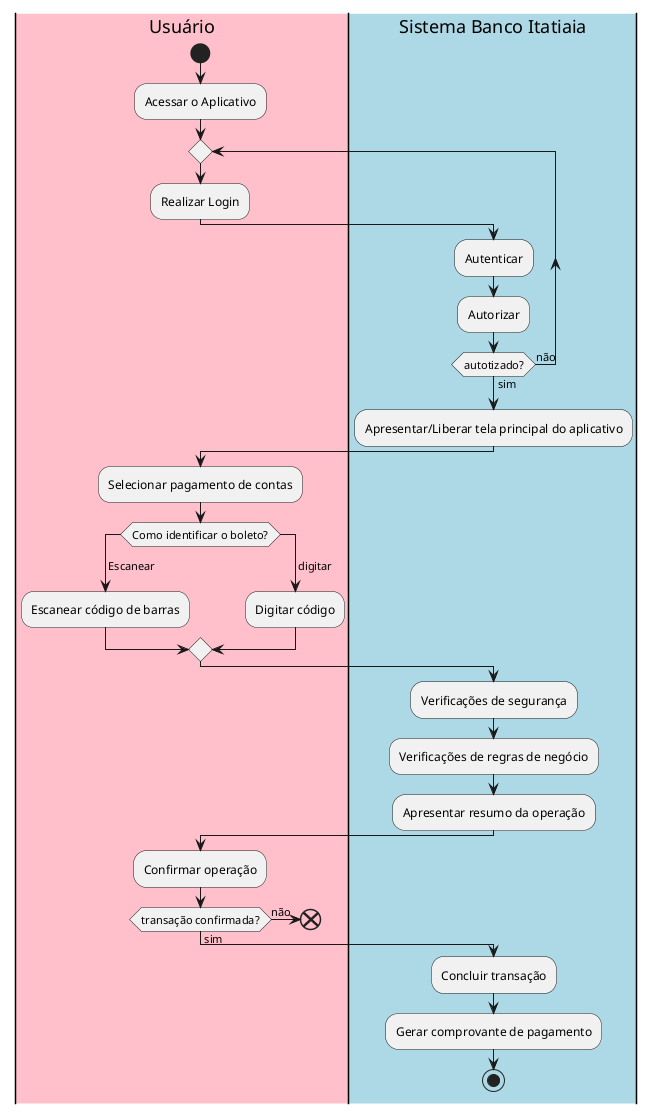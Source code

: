 @startuml

|#pink|Usuário|
start

:Acessar o Aplicativo;

repeat 
:Realizar Login;

|#lightblue|Sistema Banco Itatiaia|

:Autenticar;
:Autorizar;

repeat while (autotizado?) is (não) not (sim)
:Apresentar/Liberar tela principal do aplicativo;

|Usuário|

:Selecionar pagamento de contas;

switch (Como identificar o boleto?)
case ( Escanear )
  :Escanear código de barras;
case ( digitar ) 
  :Digitar código;

endswitch

|Sistema Banco Itatiaia|

:Verificações de segurança;
:Verificações de regras de negócio;

:Apresentar resumo da operação;

|Usuário|

:Confirmar operação;

if (transação confirmada?) then (não)
end
else (sim)
|Sistema Banco Itatiaia|
:Concluir transação;
:Gerar comprovante de pagamento;

stop
@enduml
